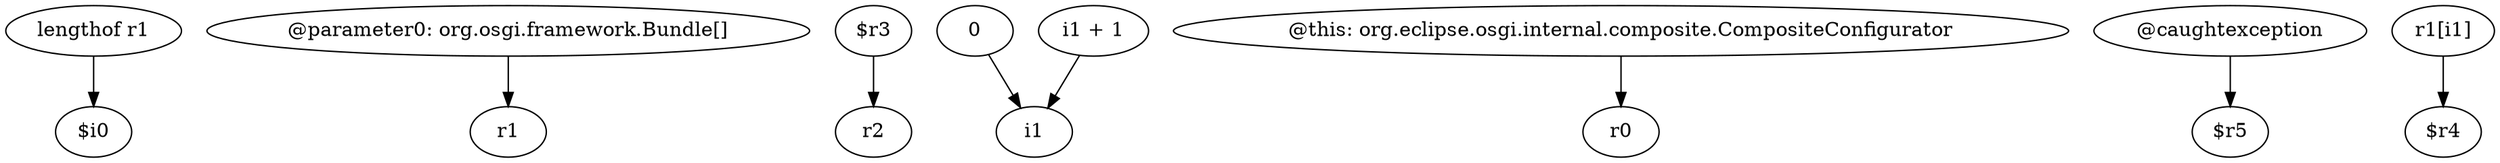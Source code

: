 digraph g {
0[label="lengthof r1"]
1[label="$i0"]
0->1[label=""]
2[label="@parameter0: org.osgi.framework.Bundle[]"]
3[label="r1"]
2->3[label=""]
4[label="$r3"]
5[label="r2"]
4->5[label=""]
6[label="0"]
7[label="i1"]
6->7[label=""]
8[label="i1 + 1"]
8->7[label=""]
9[label="@this: org.eclipse.osgi.internal.composite.CompositeConfigurator"]
10[label="r0"]
9->10[label=""]
11[label="@caughtexception"]
12[label="$r5"]
11->12[label=""]
13[label="r1[i1]"]
14[label="$r4"]
13->14[label=""]
}